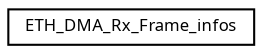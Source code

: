 digraph "Graphical Class Hierarchy"
{
  edge [fontname="Sans",fontsize="8",labelfontname="Sans",labelfontsize="8"];
  node [fontname="Sans",fontsize="8",shape=record];
  rankdir="LR";
  Node1 [label="ETH_DMA_Rx_Frame_infos",height=0.2,width=0.4,color="black", fillcolor="white", style="filled",URL="$struct_e_t_h___d_m_a___rx___frame__infos.html"];
}
